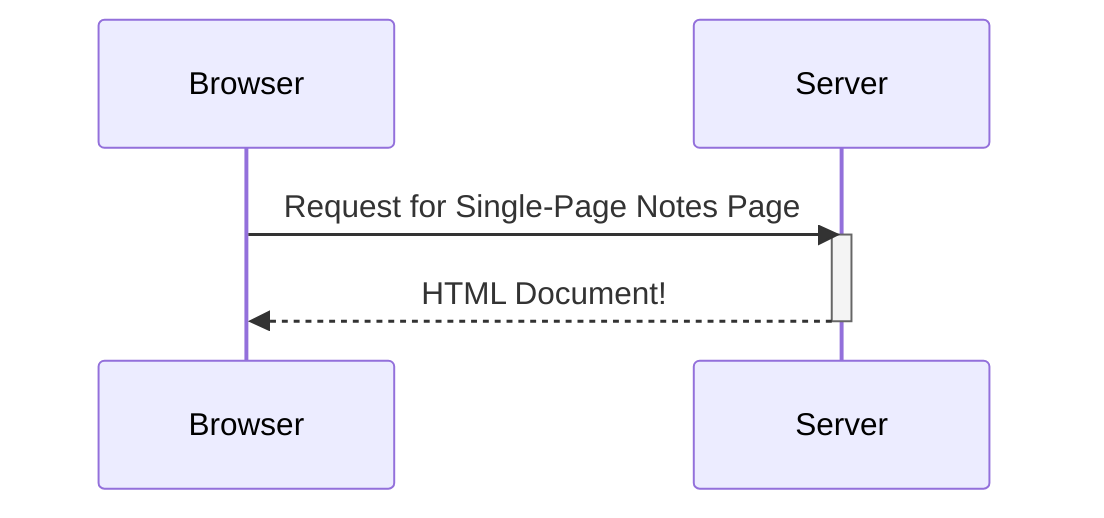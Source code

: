 sequenceDiagram
    Browser->>Server: Request for Single-Page Notes Page
    activate Server
    Server-->>Browser: HTML Document!
    deactivate Server
